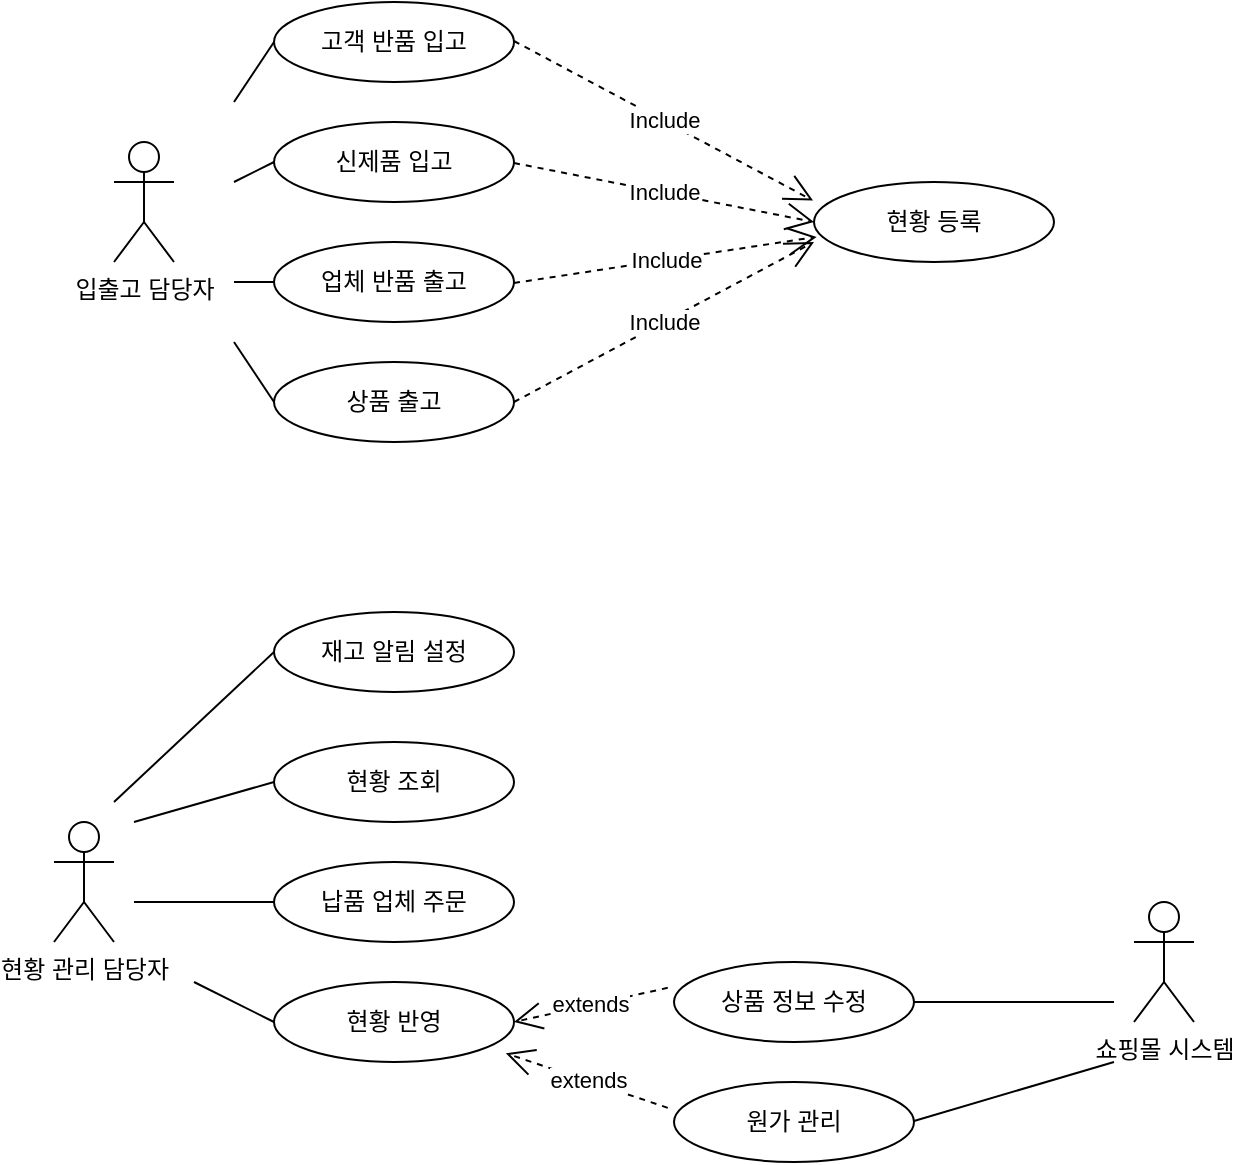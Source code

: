 <mxfile version="22.1.11" type="github">
  <diagram id="C5RBs43oDa-KdzZeNtuy" name="Page-1">
    <mxGraphModel dx="2283" dy="705" grid="1" gridSize="10" guides="1" tooltips="1" connect="1" arrows="1" fold="1" page="1" pageScale="1" pageWidth="827" pageHeight="1169" math="0" shadow="0">
      <root>
        <mxCell id="WIyWlLk6GJQsqaUBKTNV-0" />
        <mxCell id="WIyWlLk6GJQsqaUBKTNV-1" parent="WIyWlLk6GJQsqaUBKTNV-0" />
        <mxCell id="egl9fIb3DE0RigYNLPV_-0" value="입출고 담당자" style="shape=umlActor;verticalLabelPosition=bottom;verticalAlign=top;html=1;" vertex="1" parent="WIyWlLk6GJQsqaUBKTNV-1">
          <mxGeometry x="-520" y="350" width="30" height="60" as="geometry" />
        </mxCell>
        <mxCell id="egl9fIb3DE0RigYNLPV_-3" value="현황 관리 담당자" style="shape=umlActor;verticalLabelPosition=bottom;verticalAlign=top;html=1;" vertex="1" parent="WIyWlLk6GJQsqaUBKTNV-1">
          <mxGeometry x="-550" y="690" width="30" height="60" as="geometry" />
        </mxCell>
        <mxCell id="egl9fIb3DE0RigYNLPV_-4" value="쇼핑몰 시스템" style="shape=umlActor;verticalLabelPosition=bottom;verticalAlign=top;html=1;" vertex="1" parent="WIyWlLk6GJQsqaUBKTNV-1">
          <mxGeometry x="-10" y="730" width="30" height="60" as="geometry" />
        </mxCell>
        <mxCell id="egl9fIb3DE0RigYNLPV_-7" value="신제품 입고" style="ellipse;whiteSpace=wrap;html=1;" vertex="1" parent="WIyWlLk6GJQsqaUBKTNV-1">
          <mxGeometry x="-440" y="340" width="120" height="40" as="geometry" />
        </mxCell>
        <mxCell id="egl9fIb3DE0RigYNLPV_-8" value="고객 반품 입고" style="ellipse;whiteSpace=wrap;html=1;" vertex="1" parent="WIyWlLk6GJQsqaUBKTNV-1">
          <mxGeometry x="-440" y="280" width="120" height="40" as="geometry" />
        </mxCell>
        <mxCell id="egl9fIb3DE0RigYNLPV_-9" value="현황 조회" style="ellipse;whiteSpace=wrap;html=1;" vertex="1" parent="WIyWlLk6GJQsqaUBKTNV-1">
          <mxGeometry x="-440" y="650" width="120" height="40" as="geometry" />
        </mxCell>
        <mxCell id="egl9fIb3DE0RigYNLPV_-10" value="업체 반품 출고" style="ellipse;whiteSpace=wrap;html=1;" vertex="1" parent="WIyWlLk6GJQsqaUBKTNV-1">
          <mxGeometry x="-440" y="400" width="120" height="40" as="geometry" />
        </mxCell>
        <mxCell id="egl9fIb3DE0RigYNLPV_-11" value="납품 업체 주문" style="ellipse;whiteSpace=wrap;html=1;" vertex="1" parent="WIyWlLk6GJQsqaUBKTNV-1">
          <mxGeometry x="-440" y="710" width="120" height="40" as="geometry" />
        </mxCell>
        <mxCell id="egl9fIb3DE0RigYNLPV_-12" value="현황 반영" style="ellipse;whiteSpace=wrap;html=1;" vertex="1" parent="WIyWlLk6GJQsqaUBKTNV-1">
          <mxGeometry x="-440" y="770" width="120" height="40" as="geometry" />
        </mxCell>
        <mxCell id="egl9fIb3DE0RigYNLPV_-13" value="상품 출고" style="ellipse;whiteSpace=wrap;html=1;" vertex="1" parent="WIyWlLk6GJQsqaUBKTNV-1">
          <mxGeometry x="-440" y="460" width="120" height="40" as="geometry" />
        </mxCell>
        <mxCell id="egl9fIb3DE0RigYNLPV_-14" value="현황 등록" style="ellipse;whiteSpace=wrap;html=1;" vertex="1" parent="WIyWlLk6GJQsqaUBKTNV-1">
          <mxGeometry x="-170" y="370" width="120" height="40" as="geometry" />
        </mxCell>
        <mxCell id="egl9fIb3DE0RigYNLPV_-44" value="" style="endArrow=none;html=1;rounded=0;" edge="1" parent="WIyWlLk6GJQsqaUBKTNV-1">
          <mxGeometry width="50" height="50" relative="1" as="geometry">
            <mxPoint x="-510" y="690" as="sourcePoint" />
            <mxPoint x="-440" y="670" as="targetPoint" />
          </mxGeometry>
        </mxCell>
        <mxCell id="egl9fIb3DE0RigYNLPV_-46" value="" style="endArrow=none;html=1;rounded=0;entryX=0;entryY=0.5;entryDx=0;entryDy=0;" edge="1" parent="WIyWlLk6GJQsqaUBKTNV-1" target="egl9fIb3DE0RigYNLPV_-11">
          <mxGeometry width="50" height="50" relative="1" as="geometry">
            <mxPoint x="-510" y="730" as="sourcePoint" />
            <mxPoint x="-450" y="720" as="targetPoint" />
          </mxGeometry>
        </mxCell>
        <mxCell id="egl9fIb3DE0RigYNLPV_-48" value="" style="endArrow=none;html=1;rounded=0;" edge="1" parent="WIyWlLk6GJQsqaUBKTNV-1">
          <mxGeometry width="50" height="50" relative="1" as="geometry">
            <mxPoint x="-460" y="330" as="sourcePoint" />
            <mxPoint x="-440" y="300" as="targetPoint" />
          </mxGeometry>
        </mxCell>
        <mxCell id="egl9fIb3DE0RigYNLPV_-49" value="" style="endArrow=none;html=1;rounded=0;entryX=0;entryY=0.5;entryDx=0;entryDy=0;" edge="1" parent="WIyWlLk6GJQsqaUBKTNV-1" target="egl9fIb3DE0RigYNLPV_-12">
          <mxGeometry width="50" height="50" relative="1" as="geometry">
            <mxPoint x="-480" y="770" as="sourcePoint" />
            <mxPoint x="-440" y="750" as="targetPoint" />
          </mxGeometry>
        </mxCell>
        <mxCell id="egl9fIb3DE0RigYNLPV_-50" value="" style="endArrow=none;html=1;rounded=0;" edge="1" parent="WIyWlLk6GJQsqaUBKTNV-1">
          <mxGeometry width="50" height="50" relative="1" as="geometry">
            <mxPoint x="-460" y="370" as="sourcePoint" />
            <mxPoint x="-440" y="360" as="targetPoint" />
          </mxGeometry>
        </mxCell>
        <mxCell id="egl9fIb3DE0RigYNLPV_-52" value="" style="endArrow=none;html=1;rounded=0;" edge="1" parent="WIyWlLk6GJQsqaUBKTNV-1">
          <mxGeometry width="50" height="50" relative="1" as="geometry">
            <mxPoint x="-460" y="420" as="sourcePoint" />
            <mxPoint x="-440" y="420" as="targetPoint" />
          </mxGeometry>
        </mxCell>
        <mxCell id="egl9fIb3DE0RigYNLPV_-53" value="" style="endArrow=none;html=1;rounded=0;" edge="1" parent="WIyWlLk6GJQsqaUBKTNV-1">
          <mxGeometry width="50" height="50" relative="1" as="geometry">
            <mxPoint x="-460" y="450" as="sourcePoint" />
            <mxPoint x="-440" y="480" as="targetPoint" />
          </mxGeometry>
        </mxCell>
        <mxCell id="egl9fIb3DE0RigYNLPV_-54" value="" style="endArrow=none;html=1;rounded=0;" edge="1" parent="WIyWlLk6GJQsqaUBKTNV-1">
          <mxGeometry width="50" height="50" relative="1" as="geometry">
            <mxPoint x="-120" y="780" as="sourcePoint" />
            <mxPoint x="-20" y="780" as="targetPoint" />
          </mxGeometry>
        </mxCell>
        <mxCell id="egl9fIb3DE0RigYNLPV_-56" value="Include" style="endArrow=open;endSize=12;dashed=1;html=1;rounded=0;entryX=-0.004;entryY=0.232;entryDx=0;entryDy=0;entryPerimeter=0;" edge="1" parent="WIyWlLk6GJQsqaUBKTNV-1" target="egl9fIb3DE0RigYNLPV_-14">
          <mxGeometry width="160" relative="1" as="geometry">
            <mxPoint x="-320" y="299.5" as="sourcePoint" />
            <mxPoint x="-160" y="299.5" as="targetPoint" />
          </mxGeometry>
        </mxCell>
        <mxCell id="egl9fIb3DE0RigYNLPV_-57" value="Include" style="endArrow=open;endSize=12;dashed=1;html=1;rounded=0;entryX=0;entryY=0.5;entryDx=0;entryDy=0;" edge="1" parent="WIyWlLk6GJQsqaUBKTNV-1" target="egl9fIb3DE0RigYNLPV_-14">
          <mxGeometry width="160" relative="1" as="geometry">
            <mxPoint x="-320" y="360.5" as="sourcePoint" />
            <mxPoint x="-170" y="440" as="targetPoint" />
          </mxGeometry>
        </mxCell>
        <mxCell id="egl9fIb3DE0RigYNLPV_-58" value="Include" style="endArrow=open;endSize=12;dashed=1;html=1;rounded=0;entryX=0.011;entryY=0.686;entryDx=0;entryDy=0;entryPerimeter=0;" edge="1" parent="WIyWlLk6GJQsqaUBKTNV-1" target="egl9fIb3DE0RigYNLPV_-14">
          <mxGeometry width="160" relative="1" as="geometry">
            <mxPoint x="-320" y="420.5" as="sourcePoint" />
            <mxPoint x="-170" y="500" as="targetPoint" />
          </mxGeometry>
        </mxCell>
        <mxCell id="egl9fIb3DE0RigYNLPV_-59" value="Include" style="endArrow=open;endSize=12;dashed=1;html=1;rounded=0;" edge="1" parent="WIyWlLk6GJQsqaUBKTNV-1">
          <mxGeometry width="160" relative="1" as="geometry">
            <mxPoint x="-320" y="480" as="sourcePoint" />
            <mxPoint x="-170" y="400" as="targetPoint" />
          </mxGeometry>
        </mxCell>
        <mxCell id="egl9fIb3DE0RigYNLPV_-61" value="재고 알림 설정" style="ellipse;whiteSpace=wrap;html=1;" vertex="1" parent="WIyWlLk6GJQsqaUBKTNV-1">
          <mxGeometry x="-440" y="585" width="120" height="40" as="geometry" />
        </mxCell>
        <mxCell id="egl9fIb3DE0RigYNLPV_-62" value="상품 정보 수정" style="ellipse;whiteSpace=wrap;html=1;" vertex="1" parent="WIyWlLk6GJQsqaUBKTNV-1">
          <mxGeometry x="-240" y="760" width="120" height="40" as="geometry" />
        </mxCell>
        <mxCell id="egl9fIb3DE0RigYNLPV_-63" value="" style="endArrow=none;html=1;rounded=0;" edge="1" parent="WIyWlLk6GJQsqaUBKTNV-1">
          <mxGeometry width="50" height="50" relative="1" as="geometry">
            <mxPoint x="-520" y="680" as="sourcePoint" />
            <mxPoint x="-440" y="605" as="targetPoint" />
          </mxGeometry>
        </mxCell>
        <mxCell id="egl9fIb3DE0RigYNLPV_-66" value="extends" style="endArrow=open;endSize=12;dashed=1;html=1;rounded=0;exitX=-0.026;exitY=0.323;exitDx=0;exitDy=0;exitPerimeter=0;entryX=1;entryY=0.5;entryDx=0;entryDy=0;" edge="1" parent="WIyWlLk6GJQsqaUBKTNV-1" source="egl9fIb3DE0RigYNLPV_-62" target="egl9fIb3DE0RigYNLPV_-12">
          <mxGeometry width="160" relative="1" as="geometry">
            <mxPoint x="-270" y="690" as="sourcePoint" />
            <mxPoint x="-120" y="610" as="targetPoint" />
          </mxGeometry>
        </mxCell>
        <mxCell id="egl9fIb3DE0RigYNLPV_-69" value="원가 관리" style="ellipse;whiteSpace=wrap;html=1;" vertex="1" parent="WIyWlLk6GJQsqaUBKTNV-1">
          <mxGeometry x="-240" y="820" width="120" height="40" as="geometry" />
        </mxCell>
        <mxCell id="egl9fIb3DE0RigYNLPV_-70" value="extends" style="endArrow=open;endSize=12;dashed=1;html=1;rounded=0;exitX=-0.026;exitY=0.323;exitDx=0;exitDy=0;exitPerimeter=0;entryX=0.966;entryY=0.891;entryDx=0;entryDy=0;entryPerimeter=0;" edge="1" parent="WIyWlLk6GJQsqaUBKTNV-1" source="egl9fIb3DE0RigYNLPV_-69" target="egl9fIb3DE0RigYNLPV_-12">
          <mxGeometry width="160" relative="1" as="geometry">
            <mxPoint x="-270" y="750" as="sourcePoint" />
            <mxPoint x="-320" y="850" as="targetPoint" />
          </mxGeometry>
        </mxCell>
        <mxCell id="egl9fIb3DE0RigYNLPV_-71" value="" style="endArrow=none;html=1;rounded=0;" edge="1" parent="WIyWlLk6GJQsqaUBKTNV-1">
          <mxGeometry width="50" height="50" relative="1" as="geometry">
            <mxPoint x="-120" y="839.5" as="sourcePoint" />
            <mxPoint x="-20" y="810" as="targetPoint" />
          </mxGeometry>
        </mxCell>
      </root>
    </mxGraphModel>
  </diagram>
</mxfile>
